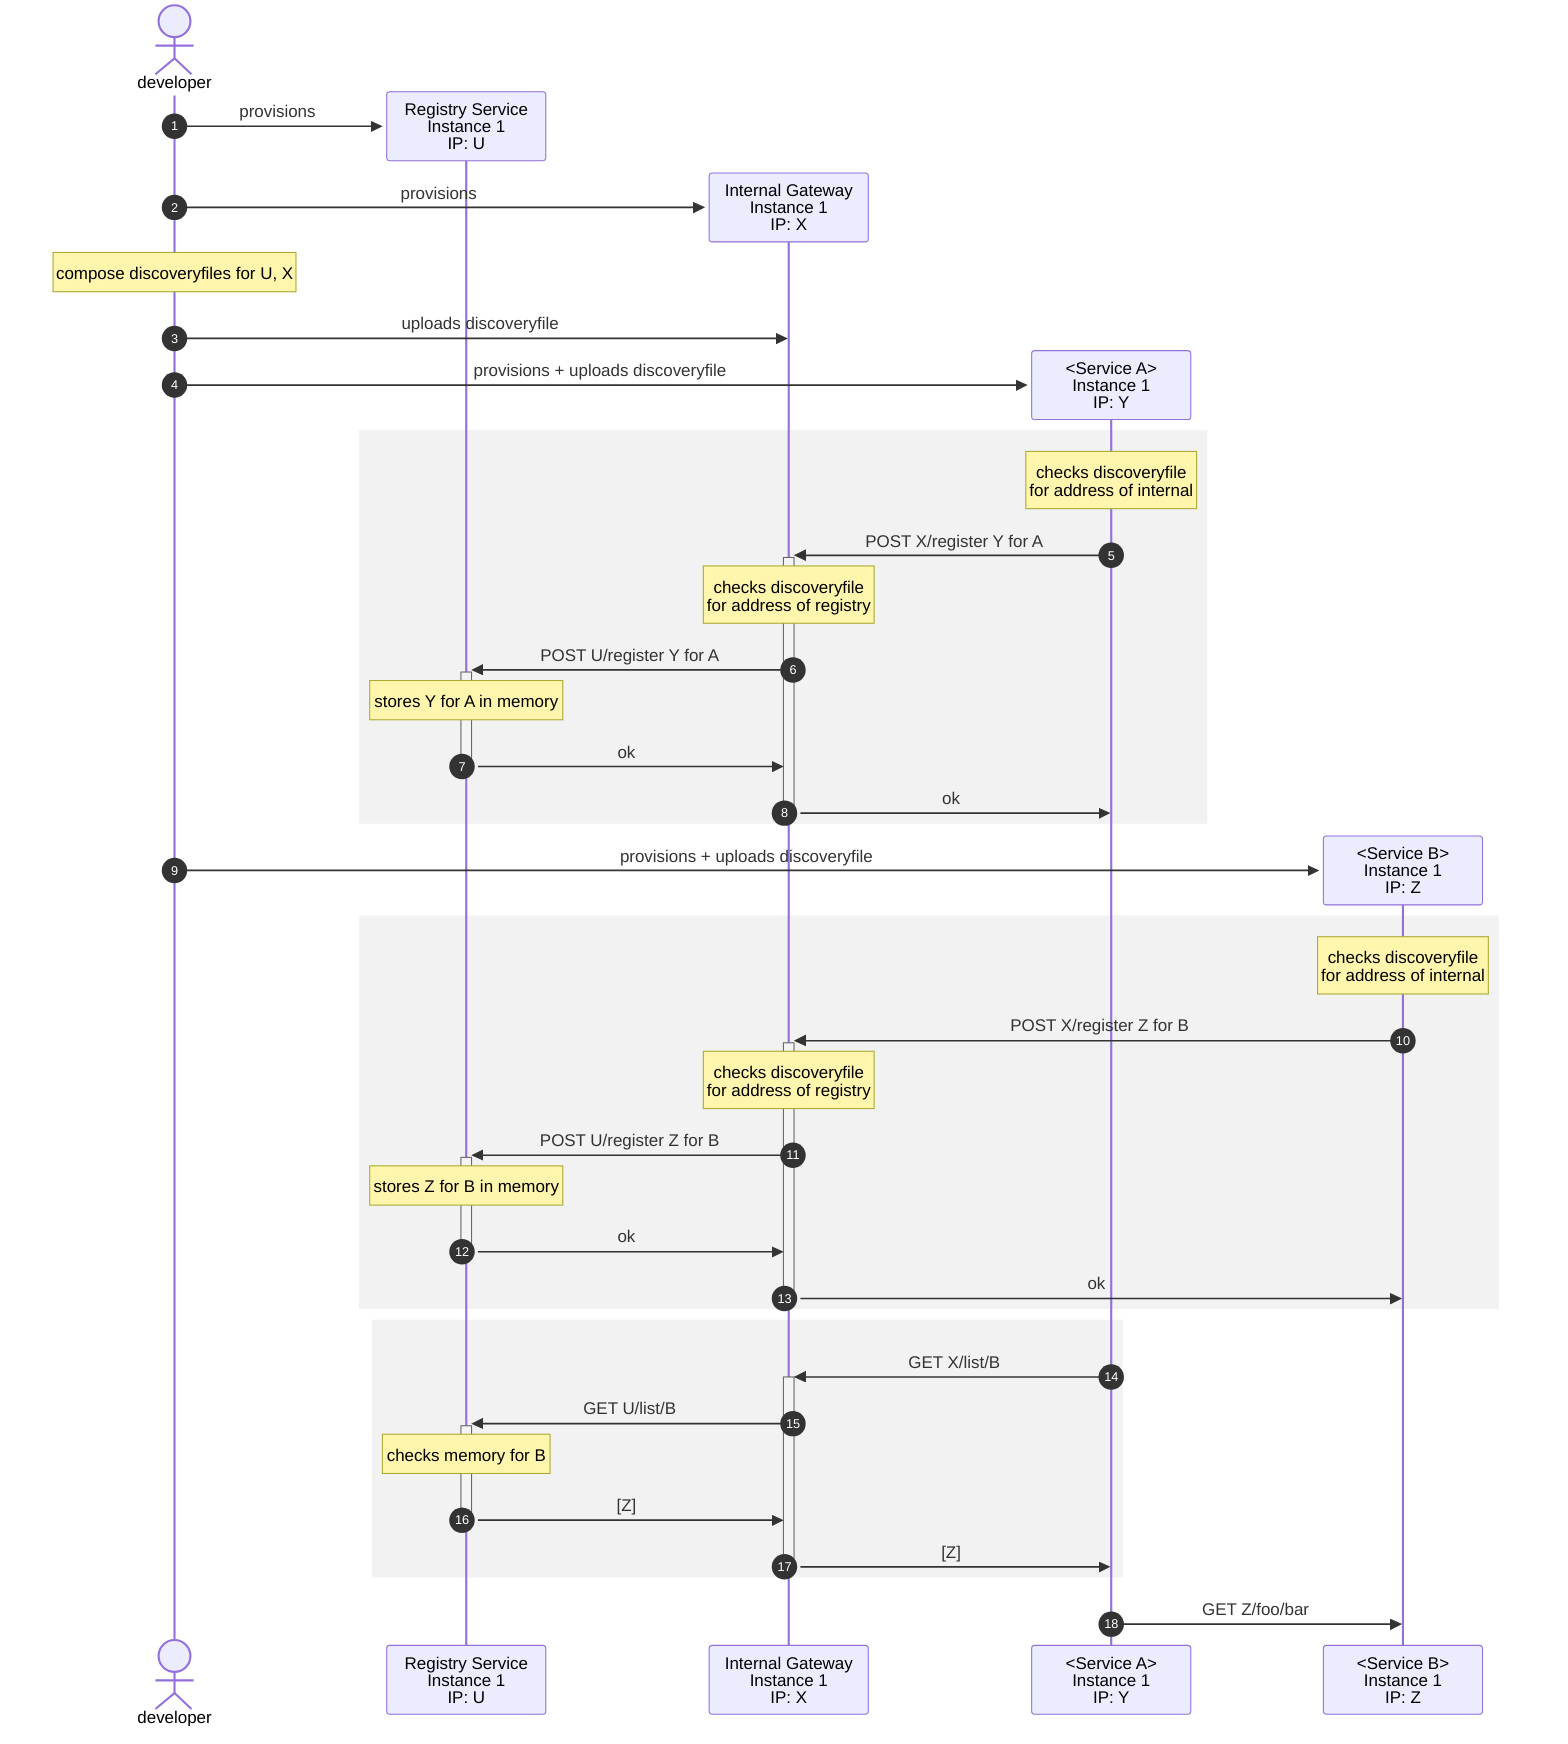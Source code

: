 sequenceDiagram
autonumber

actor l as developer

create participant d as Registry Service<br>Instance 1<br>IP: U
l->>d: provisions

create participant i as Internal Gateway<br>Instance 1<br>IP: X
l->>i: provisions

note over l: compose discoveryfiles for U, X

l->>i: uploads discoveryfile

create participant s1 as <Service A><br>Instance 1<br>IP: Y
l->>s1: provisions + uploads discoveryfile

rect rgba(128,128,128,0.1)
  note over s1: checks discoveryfile<br>for address of internal
  s1->>+i: POST X/register Y for A
  note over i: checks discoveryfile<br>for address of registry
  i->>+d: POST U/register Y for A
  note over d: stores Y for A in memory
  d->>-i: ok
  i->>-s1: ok
end

create participant s2 as <Service B><br>Instance 1<br>IP: Z
l->>s2: provisions + uploads discoveryfile

rect rgba(128,128,128,0.1)
  note over s2: checks discoveryfile<br>for address of internal
  s2->>+i: POST X/register Z for B
  note over i: checks discoveryfile<br>for address of registry
  i->>+d: POST U/register Z for B
  note over d: stores Z for B in memory
  d->>-i: ok
  i->>-s2: ok
end

rect rgba(128,128,128,0.1)
  s1->>+i: GET X/list/B
  i->>+d: GET U/list/B
  note over d: checks memory for B
  d->>-i: [Z]
  i->>-s1: [Z]
end

s1->>s2: GET Z/foo/bar